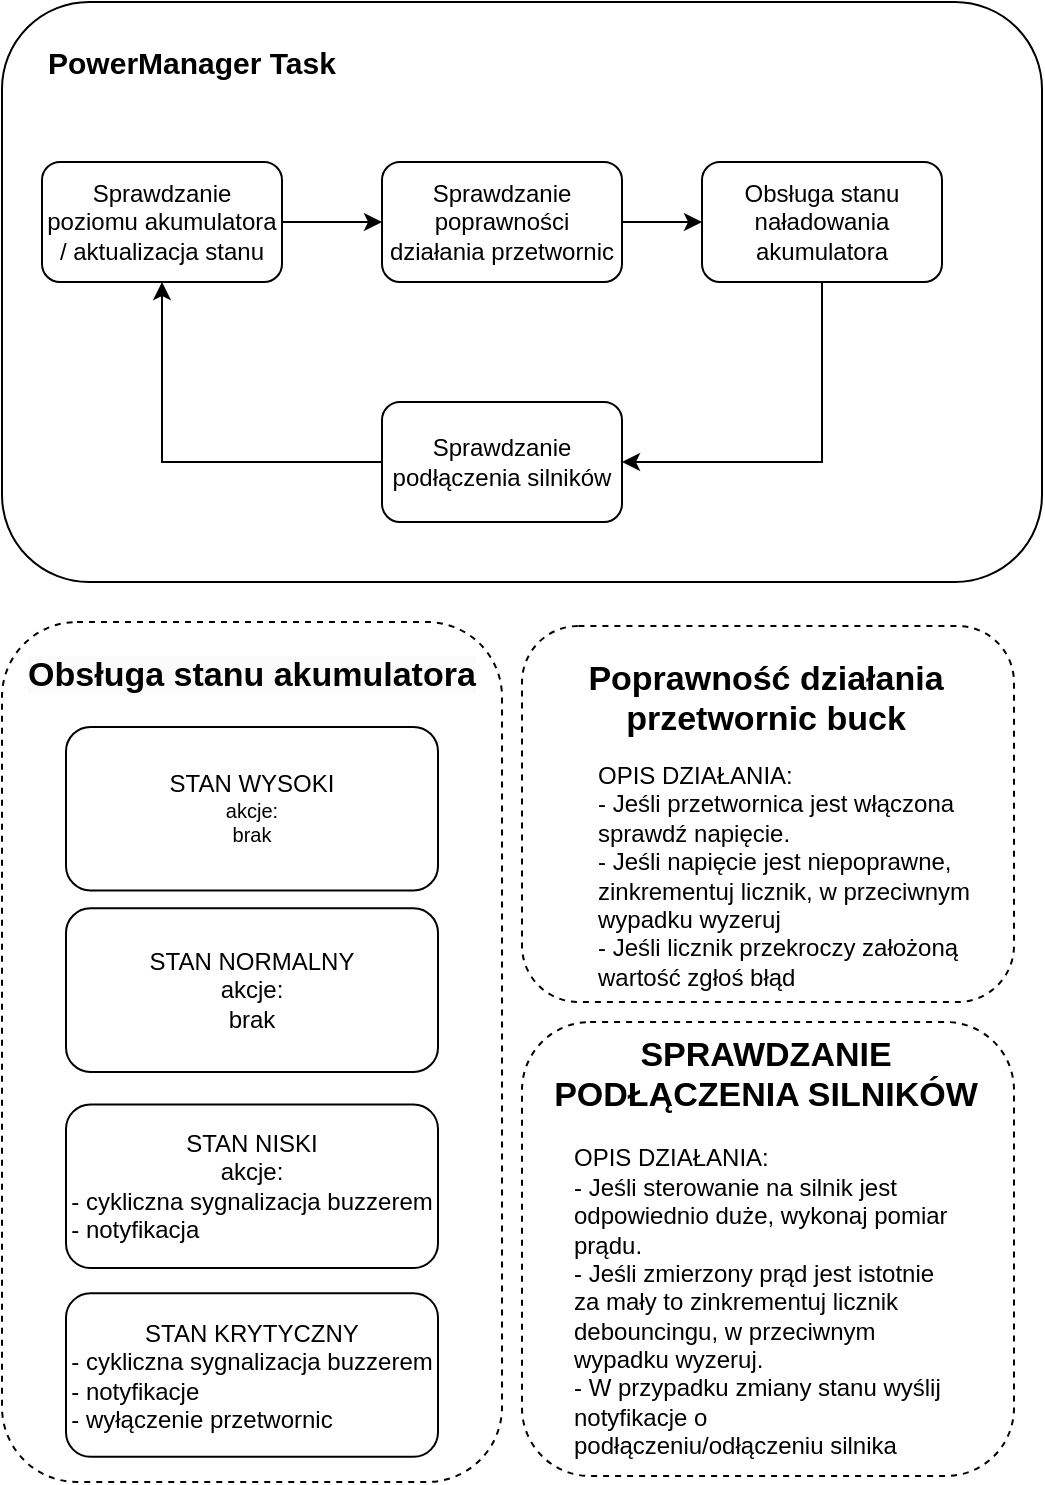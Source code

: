 <mxfile version="24.3.1" type="github">
  <diagram name="Strona-1" id="MhJ1z771hjvpKA22VHws">
    <mxGraphModel dx="1140" dy="669" grid="1" gridSize="10" guides="1" tooltips="1" connect="1" arrows="1" fold="1" page="1" pageScale="1" pageWidth="827" pageHeight="1169" math="0" shadow="0">
      <root>
        <mxCell id="0" />
        <mxCell id="1" parent="0" />
        <mxCell id="7FN_Vs3tJUfmW7cGbn9N-18" value="" style="rounded=1;whiteSpace=wrap;html=1;" vertex="1" parent="1">
          <mxGeometry width="520" height="290" as="geometry" />
        </mxCell>
        <mxCell id="7FN_Vs3tJUfmW7cGbn9N-21" value="&lt;b&gt;&lt;font style=&quot;font-size: 15px;&quot;&gt;PowerManager Task&lt;/font&gt;&lt;/b&gt;" style="text;html=1;align=center;verticalAlign=middle;whiteSpace=wrap;rounded=0;" vertex="1" parent="1">
          <mxGeometry x="10" y="20" width="170" height="20" as="geometry" />
        </mxCell>
        <mxCell id="7FN_Vs3tJUfmW7cGbn9N-25" value="" style="edgeStyle=orthogonalEdgeStyle;rounded=0;orthogonalLoop=1;jettySize=auto;html=1;" edge="1" parent="1" source="7FN_Vs3tJUfmW7cGbn9N-23" target="7FN_Vs3tJUfmW7cGbn9N-24">
          <mxGeometry relative="1" as="geometry" />
        </mxCell>
        <mxCell id="7FN_Vs3tJUfmW7cGbn9N-23" value="Sprawdzanie poziomu akumulatora / aktualizacja stanu" style="rounded=1;whiteSpace=wrap;html=1;" vertex="1" parent="1">
          <mxGeometry x="20" y="80" width="120" height="60" as="geometry" />
        </mxCell>
        <mxCell id="7FN_Vs3tJUfmW7cGbn9N-27" value="" style="edgeStyle=orthogonalEdgeStyle;rounded=0;orthogonalLoop=1;jettySize=auto;html=1;" edge="1" parent="1" source="7FN_Vs3tJUfmW7cGbn9N-24" target="7FN_Vs3tJUfmW7cGbn9N-26">
          <mxGeometry relative="1" as="geometry" />
        </mxCell>
        <mxCell id="7FN_Vs3tJUfmW7cGbn9N-24" value="Sprawdzanie poprawności działania przetwornic" style="whiteSpace=wrap;html=1;rounded=1;" vertex="1" parent="1">
          <mxGeometry x="190" y="80" width="120" height="60" as="geometry" />
        </mxCell>
        <mxCell id="7FN_Vs3tJUfmW7cGbn9N-30" value="" style="edgeStyle=orthogonalEdgeStyle;rounded=0;orthogonalLoop=1;jettySize=auto;html=1;" edge="1" parent="1" source="7FN_Vs3tJUfmW7cGbn9N-26" target="7FN_Vs3tJUfmW7cGbn9N-29">
          <mxGeometry relative="1" as="geometry">
            <Array as="points">
              <mxPoint x="410" y="230" />
            </Array>
          </mxGeometry>
        </mxCell>
        <mxCell id="7FN_Vs3tJUfmW7cGbn9N-26" value="Obsługa stanu naładowania akumulatora" style="whiteSpace=wrap;html=1;rounded=1;" vertex="1" parent="1">
          <mxGeometry x="350" y="80" width="120" height="60" as="geometry" />
        </mxCell>
        <mxCell id="7FN_Vs3tJUfmW7cGbn9N-33" style="edgeStyle=orthogonalEdgeStyle;rounded=0;orthogonalLoop=1;jettySize=auto;html=1;exitX=0;exitY=0.5;exitDx=0;exitDy=0;entryX=0.5;entryY=1;entryDx=0;entryDy=0;" edge="1" parent="1" source="7FN_Vs3tJUfmW7cGbn9N-29" target="7FN_Vs3tJUfmW7cGbn9N-23">
          <mxGeometry relative="1" as="geometry" />
        </mxCell>
        <mxCell id="7FN_Vs3tJUfmW7cGbn9N-29" value="Sprawdzanie podłączenia silników" style="whiteSpace=wrap;html=1;rounded=1;" vertex="1" parent="1">
          <mxGeometry x="190" y="200" width="120" height="60" as="geometry" />
        </mxCell>
        <mxCell id="7FN_Vs3tJUfmW7cGbn9N-42" value="" style="rounded=1;whiteSpace=wrap;html=1;textShadow=1;dashed=1;" vertex="1" parent="1">
          <mxGeometry x="260" y="312" width="246" height="188" as="geometry" />
        </mxCell>
        <mxCell id="7FN_Vs3tJUfmW7cGbn9N-43" value="" style="group" vertex="1" connectable="0" parent="1">
          <mxGeometry y="310" width="250" height="430" as="geometry" />
        </mxCell>
        <mxCell id="7FN_Vs3tJUfmW7cGbn9N-37" value="" style="rounded=1;whiteSpace=wrap;html=1;dashed=1;container=0;" vertex="1" parent="7FN_Vs3tJUfmW7cGbn9N-43">
          <mxGeometry width="250" height="430.0" as="geometry" />
        </mxCell>
        <mxCell id="7FN_Vs3tJUfmW7cGbn9N-2" value="STAN KRYTYCZNY&lt;div style=&quot;text-align: left;&quot;&gt;- cykliczna sygnalizacja buzzerem&lt;/div&gt;&lt;div style=&quot;text-align: left;&quot;&gt;- notyfikacje&lt;/div&gt;&lt;div style=&quot;text-align: left;&quot;&gt;- wyłączenie przetwornic&lt;/div&gt;" style="rounded=1;whiteSpace=wrap;html=1;container=0;" vertex="1" parent="7FN_Vs3tJUfmW7cGbn9N-43">
          <mxGeometry x="32" y="335.611" width="186" height="81.805" as="geometry" />
        </mxCell>
        <mxCell id="7FN_Vs3tJUfmW7cGbn9N-5" value="STAN NISKI&lt;div&gt;akcje:&lt;/div&gt;&lt;div style=&quot;text-align: left;&quot;&gt;- cykliczna sygnalizacja buzzerem&lt;/div&gt;&lt;div style=&quot;text-align: left;&quot;&gt;- notyfikacja&lt;/div&gt;" style="rounded=1;whiteSpace=wrap;html=1;container=0;" vertex="1" parent="7FN_Vs3tJUfmW7cGbn9N-43">
          <mxGeometry x="32" y="241.218" width="186" height="81.805" as="geometry" />
        </mxCell>
        <mxCell id="7FN_Vs3tJUfmW7cGbn9N-7" value="STAN NORMALNY&lt;div&gt;akcje:&lt;/div&gt;&lt;div&gt;brak&lt;/div&gt;" style="rounded=1;whiteSpace=wrap;html=1;container=0;" vertex="1" parent="7FN_Vs3tJUfmW7cGbn9N-43">
          <mxGeometry x="32" y="143.154" width="186" height="81.805" as="geometry" />
        </mxCell>
        <mxCell id="7FN_Vs3tJUfmW7cGbn9N-8" value="STAN WYSOKI&lt;div style=&quot;font-size: 10px;&quot;&gt;akcje:&lt;/div&gt;&lt;div style=&quot;font-size: 10px;&quot;&gt;brak&lt;/div&gt;" style="rounded=1;whiteSpace=wrap;html=1;container=0;" vertex="1" parent="7FN_Vs3tJUfmW7cGbn9N-43">
          <mxGeometry x="32" y="52.442" width="186" height="81.805" as="geometry" />
        </mxCell>
        <mxCell id="7FN_Vs3tJUfmW7cGbn9N-41" value="&lt;span style=&quot;color: rgb(0, 0, 0); font-family: Helvetica; font-size: 17px; font-style: normal; font-variant-ligatures: normal; font-variant-caps: normal; letter-spacing: normal; orphans: 2; text-indent: 0px; text-transform: none; widows: 2; word-spacing: 0px; -webkit-text-stroke-width: 0px; white-space: normal; background-color: rgb(251, 251, 251); text-decoration-thickness: initial; text-decoration-style: initial; text-decoration-color: initial; float: none; display: inline !important;&quot;&gt;Obsługa stanu akumulatora&lt;/span&gt;" style="text;whiteSpace=wrap;html=1;align=center;fontSize=17;fontStyle=1" vertex="1" parent="7FN_Vs3tJUfmW7cGbn9N-43">
          <mxGeometry x="10" y="10.488" width="230" height="41.951" as="geometry" />
        </mxCell>
        <mxCell id="7FN_Vs3tJUfmW7cGbn9N-44" value="&lt;div style=&quot;text-align: center;&quot;&gt;&lt;span style=&quot;font-size: 17px;&quot;&gt;&lt;b&gt;Poprawność działania przetwornic buck&lt;/b&gt;&lt;/span&gt;&lt;/div&gt;&lt;div style=&quot;text-align: center;&quot;&gt;&lt;span style=&quot;font-size: 17px;&quot;&gt;&lt;b&gt;&lt;br&gt;&lt;/b&gt;&lt;/span&gt;&lt;/div&gt;" style="text;whiteSpace=wrap;html=1;" vertex="1" parent="1">
          <mxGeometry x="266" y="322" width="230" height="40" as="geometry" />
        </mxCell>
        <mxCell id="7FN_Vs3tJUfmW7cGbn9N-55" value="OPIS DZIAŁANIA:&lt;div&gt;- Jeśli przetwornica jest włączona sprawdź napięcie.&lt;/div&gt;&lt;div&gt;- Jeśli napięcie jest niepoprawne, zinkrementuj licznik, w przeciwnym wypadku wyzeruj&lt;/div&gt;&lt;div&gt;- Jeśli licznik przekroczy założoną wartość zgłoś błąd&lt;/div&gt;" style="text;html=1;align=left;verticalAlign=middle;whiteSpace=wrap;rounded=0;" vertex="1" parent="1">
          <mxGeometry x="296" y="372" width="190" height="130" as="geometry" />
        </mxCell>
        <mxCell id="7FN_Vs3tJUfmW7cGbn9N-57" value="" style="rounded=1;whiteSpace=wrap;html=1;textShadow=1;dashed=1;" vertex="1" parent="1">
          <mxGeometry x="260" y="510" width="246" height="227" as="geometry" />
        </mxCell>
        <mxCell id="7FN_Vs3tJUfmW7cGbn9N-58" value="&lt;div style=&quot;text-align: center;&quot;&gt;&lt;span style=&quot;font-size: 17px;&quot;&gt;&lt;b&gt;SPRAWDZANIE PODŁĄCZENIA SILNIKÓW&lt;/b&gt;&lt;/span&gt;&lt;/div&gt;" style="text;whiteSpace=wrap;html=1;" vertex="1" parent="1">
          <mxGeometry x="266" y="510" width="230" height="47" as="geometry" />
        </mxCell>
        <mxCell id="7FN_Vs3tJUfmW7cGbn9N-59" value="OPIS DZIAŁANIA:&lt;div&gt;- Jeśli sterowanie na silnik jest odpowiednio duże, wykonaj pomiar prądu.&lt;/div&gt;&lt;div&gt;- Jeśli zmierzony prąd jest istotnie za mały to zinkrementuj licznik debouncingu, w przeciwnym wypadku wyzeruj.&lt;/div&gt;&lt;div&gt;- W przypadku zmiany stanu wyślij notyfikacje o podłączeniu/odłączeniu silnika&lt;/div&gt;" style="text;html=1;align=left;verticalAlign=middle;whiteSpace=wrap;rounded=0;" vertex="1" parent="1">
          <mxGeometry x="284" y="570" width="194" height="160" as="geometry" />
        </mxCell>
      </root>
    </mxGraphModel>
  </diagram>
</mxfile>
